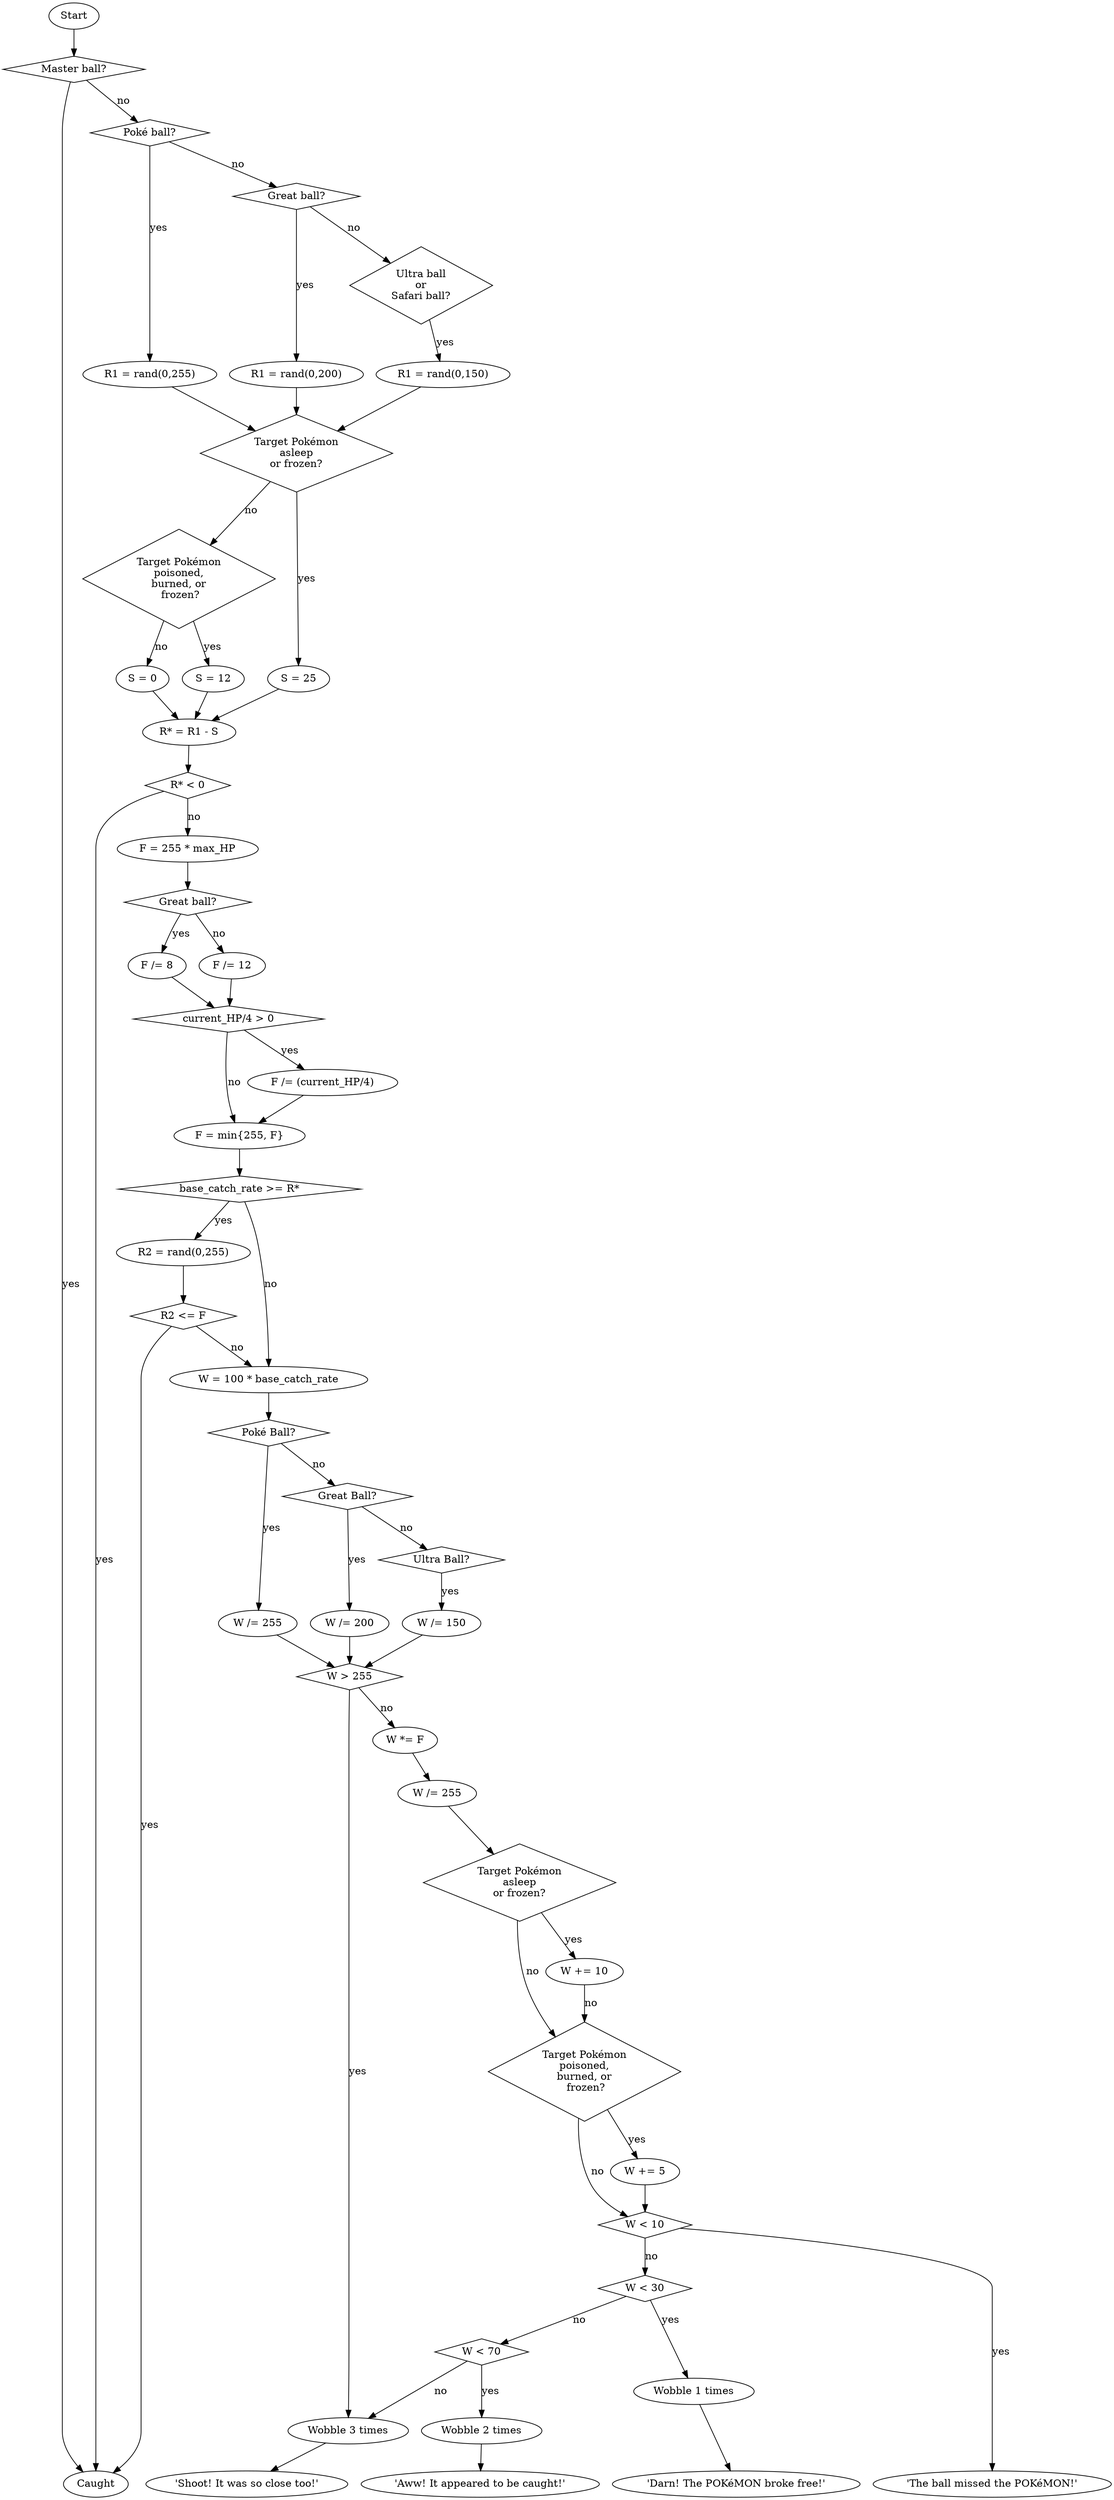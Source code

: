 digraph {
  start [label="Start"];
  caught [label="Caught"];
  if_master_ball[shape="diamond", label="Master ball?"];
  if_poke_ball[shape="diamond", label="Poké ball?"];
  if_great_ball[shape="diamond", label="Great ball?"];
  ultra_or_safari[shape="diamond", label="Ultra ball\nor\nSafari ball?"];
  r1_255 [label="R1 = rand(0,255)"];
  r1_200 [label="R1 = rand(0,200)"];
  r1_150 [label="R1 = rand(0,150)"];
  { rank=same; r1_255; r1_200; r1_150; }
  if_asleep_or_frozen [shape="diamond" label="Target Pokémon\nasleep\nor frozen?"];
  if_poisoned_burned_or_paralyzed [shape="diamond" label="Target Pokémon\npoisoned,\nburned, or\n frozen?"];
  s_0  [label="S = 0"];
  s_12 [label="S = 12"];
  s_25 [label="S = 25"];
  { rank=same; s_0; s_12; s_25 }
  r_star [label="R* = R1 - S"]
  if_r_star_negative [shape="diamond" label="R* < 0"]


  start -> if_master_ball;
  if_master_ball -> caught [label="yes"];
  if_master_ball -> if_poke_ball [label="no"];
  if_poke_ball -> if_great_ball [label="no"];
  if_poke_ball -> r1_255 [label="yes"];
  if_great_ball -> r1_200 [label="yes"];
  if_great_ball -> ultra_or_safari [label="no"];
  ultra_or_safari -> r1_150 [label="yes"];

  r1_255 -> if_asleep_or_frozen;
  r1_200 -> if_asleep_or_frozen;
  r1_150 -> if_asleep_or_frozen;

  if_asleep_or_frozen -> if_poisoned_burned_or_paralyzed [label="no"];
  if_asleep_or_frozen -> s_25 [label="yes"];
  if_poisoned_burned_or_paralyzed  -> s_12 [label="yes"];
  if_poisoned_burned_or_paralyzed  -> s_0 [label="no"];

  s_0  -> r_star;
  s_12 -> r_star;
  s_25 -> r_star;

  r_star -> if_r_star_negative;
  if_r_star_negative -> caught [label="yes"];
  if_r_star_negative -> hp_factor [label="no"];

  hp_factor [label="F = 255 * max_HP"];
  divisor_8 [label="F /= 8"];
  divisor_12 [label="F /= 12"];
  if_great_ball_2 [shape="diamond" label="Great ball?"];
  hp_factor -> if_great_ball_2;
  if_great_ball_2 -> divisor_8 [label="yes"];
  if_great_ball_2 -> divisor_12 [label="no"];

  divisor_8  -> current_hp;
  divisor_12 -> current_hp;
  current_hp [shape="diamond" label="current_HP/4 > 0"];
  f_div_hp_4 [label="F /= (current_HP/4)"];
  current_hp -> f_div_hp_4 [label="yes"];
  f_div_hp_4 -> round_f;
  current_hp -> round_f [label="no"];
  round_f [label="F = min{255, F}"];
  round_f -> base_catch_rate;

  base_catch_rate [shape="diamond" label="base_catch_rate >= R*"];
  base_catch_rate -> w_init [label="no"];
  base_catch_rate -> r2 [label="yes"];

  r2 [label="R2 = rand(0,255)"];
  r2 -> r2_and_f;
  r2_and_f [shape="diamond" label="R2 <= F"];
  r2_and_f -> caught [label="yes"];
  r2_and_f -> w_init [label="no"];

  w_init [label="W = 100 * base_catch_rate"];
  w_init -> if_poke_ball_2
  if_poke_ball_2 [shape="diamond" label="Poké Ball?"];
  if_poke_ball_2 -> if_great_ball_3 [label="no"];
  if_poke_ball_2 -> w_255[label="yes"];
  w_255 [label="W /= 255"]
  if_great_ball_3 [shape="diamond" label="Great Ball?"];
  if_great_ball_3 -> w_200[label="yes"];
  w_200 [label="W /= 200"]
  if_great_ball_3 -> if_ultra_ball_2 [label="no"];
  if_ultra_ball_2 [shape="diamond" label="Ultra Ball?"];
  if_ultra_ball_2 -> w_150[label="yes"];
  w_150 [label="W /= 150"];
  { rank=same; w_150; w_200; w_255 };
  w_150 -> w_overflow;
  w_200 -> w_overflow;
  w_255 -> w_overflow;
  w_overflow [shape="diamond" label="W > 255"];
  w_overflow -> wobble_3 [label="yes"];
  w_overflow -> w_by_f [label="no"];
  w_by_f [label="W *= F"];
  w_by_f -> w_mod_255;
  w_mod_255 [label="W /= 255"];
  w_mod_255 -> if_asleep_or_frozen_2;
  if_asleep_or_frozen_2 -> if_poisoned_burned_or_paralyzed_2 [label="no"];
  if_asleep_or_frozen_2 -> w_plus_10 [label="yes"];
  w_plus_10 [label="W += 10";]
  w_plus_10 -> if_poisoned_burned_or_paralyzed_2 [label="no"];
  if_asleep_or_frozen_2 [shape="diamond" label="Target Pokémon\nasleep\nor frozen?"];
  if_poisoned_burned_or_paralyzed_2 [shape="diamond" label="Target Pokémon\npoisoned,\nburned, or\n frozen?"];
  w_plus_5 [label="W += 5"];
  if_poisoned_burned_or_paralyzed_2 -> w_plus_5 [label="yes"];
  w_plus_5 -> w_less_than_10;
  if_poisoned_burned_or_paralyzed_2 -> w_less_than_10 [label="no"];
  w_less_than_10 [shape="diamond" label="W < 10"];
  w_less_than_10 -> w_less_than_30 [label="no"];
  w_less_than_10 -> missed [label="yes"];
  w_less_than_30 [shape="diamond" label="W < 30"];
  w_less_than_30 -> w_less_than_70 [label="no"];
  w_less_than_30 -> wobble_1 [label="yes"];
  w_less_than_70 [shape="diamond" label="W < 70"];
  w_less_than_70 -> wobble_2 [label="yes"];
  w_less_than_70 -> wobble_3 [label="no"];

  missed [label="'The ball missed the POKéMON!'"];
  wobble_1 [label="Wobble 1 times"];
  wobble_1 -> broke_free;
  broke_free [label="'Darn! The POKéMON broke free!'"];
  wobble_2 [label="Wobble 2 times"];
  wobble_2 -> appeared_to_be_caught;
  appeared_to_be_caught [label="'Aww! It appeared to be caught!'"];
  wobble_3 [label="Wobble 3 times"];
  wobble_3 -> shoot;
  shoot [label="'Shoot! It was so close too!'"];

  { rank=same; caught; missed; broke_free; appeared_to_be_caught; shoot }
}
